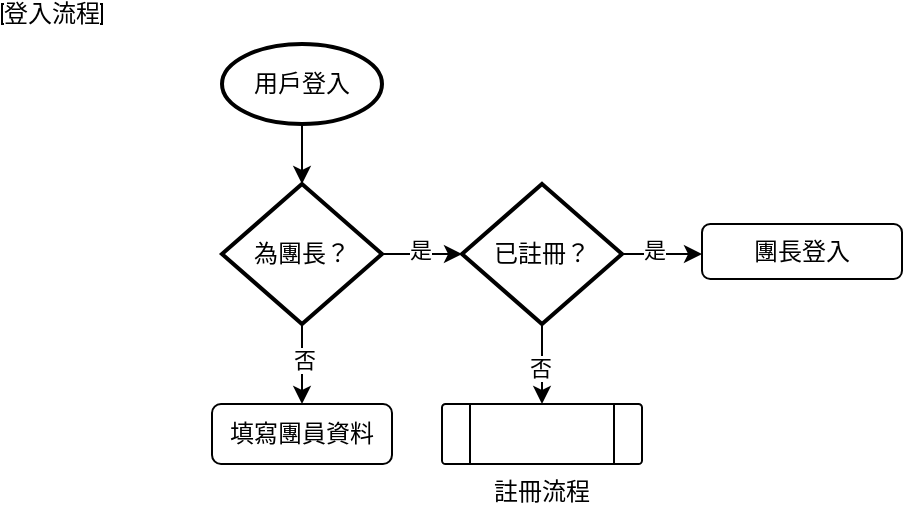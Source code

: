 <mxfile version="26.2.12">
  <diagram id="C5RBs43oDa-KdzZeNtuy" name="Page-1">
    <mxGraphModel dx="560" dy="310" grid="1" gridSize="10" guides="1" tooltips="1" connect="1" arrows="1" fold="1" page="1" pageScale="1" pageWidth="827" pageHeight="1169" math="0" shadow="0">
      <root>
        <mxCell id="WIyWlLk6GJQsqaUBKTNV-0" />
        <mxCell id="WIyWlLk6GJQsqaUBKTNV-1" parent="WIyWlLk6GJQsqaUBKTNV-0" />
        <mxCell id="SC0DRT37iBWWlIyOKA5N-0" value="登入流程" style="rounded=0;whiteSpace=wrap;html=1;labelBackgroundColor=light-dark(#FFFFFF,#FF8000);" vertex="1" parent="WIyWlLk6GJQsqaUBKTNV-1">
          <mxGeometry x="50" y="60" width="50" height="10" as="geometry" />
        </mxCell>
        <mxCell id="SC0DRT37iBWWlIyOKA5N-9" value="" style="edgeStyle=orthogonalEdgeStyle;rounded=0;orthogonalLoop=1;jettySize=auto;html=1;" edge="1" parent="WIyWlLk6GJQsqaUBKTNV-1" source="SC0DRT37iBWWlIyOKA5N-5" target="SC0DRT37iBWWlIyOKA5N-8">
          <mxGeometry relative="1" as="geometry" />
        </mxCell>
        <mxCell id="SC0DRT37iBWWlIyOKA5N-5" value="用戶登入" style="strokeWidth=2;html=1;shape=mxgraph.flowchart.start_1;whiteSpace=wrap;" vertex="1" parent="WIyWlLk6GJQsqaUBKTNV-1">
          <mxGeometry x="160" y="80" width="80" height="40" as="geometry" />
        </mxCell>
        <mxCell id="SC0DRT37iBWWlIyOKA5N-10" style="edgeStyle=orthogonalEdgeStyle;rounded=0;orthogonalLoop=1;jettySize=auto;html=1;" edge="1" parent="WIyWlLk6GJQsqaUBKTNV-1" source="SC0DRT37iBWWlIyOKA5N-8">
          <mxGeometry relative="1" as="geometry">
            <mxPoint x="280.0" y="185.0" as="targetPoint" />
          </mxGeometry>
        </mxCell>
        <mxCell id="SC0DRT37iBWWlIyOKA5N-11" value="是" style="edgeLabel;html=1;align=center;verticalAlign=middle;resizable=0;points=[];" vertex="1" connectable="0" parent="SC0DRT37iBWWlIyOKA5N-10">
          <mxGeometry x="-0.051" y="2" relative="1" as="geometry">
            <mxPoint as="offset" />
          </mxGeometry>
        </mxCell>
        <mxCell id="SC0DRT37iBWWlIyOKA5N-12" style="edgeStyle=orthogonalEdgeStyle;rounded=0;orthogonalLoop=1;jettySize=auto;html=1;" edge="1" parent="WIyWlLk6GJQsqaUBKTNV-1" source="SC0DRT37iBWWlIyOKA5N-8">
          <mxGeometry relative="1" as="geometry">
            <mxPoint x="200" y="260" as="targetPoint" />
          </mxGeometry>
        </mxCell>
        <mxCell id="SC0DRT37iBWWlIyOKA5N-13" value="否" style="edgeLabel;html=1;align=center;verticalAlign=middle;resizable=0;points=[];" vertex="1" connectable="0" parent="SC0DRT37iBWWlIyOKA5N-12">
          <mxGeometry x="-0.109" y="1" relative="1" as="geometry">
            <mxPoint as="offset" />
          </mxGeometry>
        </mxCell>
        <mxCell id="SC0DRT37iBWWlIyOKA5N-8" value="為團長？" style="strokeWidth=2;html=1;shape=mxgraph.flowchart.decision;whiteSpace=wrap;" vertex="1" parent="WIyWlLk6GJQsqaUBKTNV-1">
          <mxGeometry x="160" y="150" width="80" height="70" as="geometry" />
        </mxCell>
        <mxCell id="SC0DRT37iBWWlIyOKA5N-14" value="填寫團員資料" style="rounded=1;whiteSpace=wrap;html=1;" vertex="1" parent="WIyWlLk6GJQsqaUBKTNV-1">
          <mxGeometry x="155" y="260" width="90" height="30" as="geometry" />
        </mxCell>
        <mxCell id="SC0DRT37iBWWlIyOKA5N-17" style="edgeStyle=orthogonalEdgeStyle;rounded=0;orthogonalLoop=1;jettySize=auto;html=1;" edge="1" parent="WIyWlLk6GJQsqaUBKTNV-1" source="SC0DRT37iBWWlIyOKA5N-16">
          <mxGeometry relative="1" as="geometry">
            <mxPoint x="320.0" y="260" as="targetPoint" />
          </mxGeometry>
        </mxCell>
        <mxCell id="SC0DRT37iBWWlIyOKA5N-21" value="否" style="edgeLabel;html=1;align=center;verticalAlign=middle;resizable=0;points=[];" vertex="1" connectable="0" parent="SC0DRT37iBWWlIyOKA5N-17">
          <mxGeometry x="0.082" y="-2" relative="1" as="geometry">
            <mxPoint as="offset" />
          </mxGeometry>
        </mxCell>
        <mxCell id="SC0DRT37iBWWlIyOKA5N-19" style="edgeStyle=orthogonalEdgeStyle;rounded=0;orthogonalLoop=1;jettySize=auto;html=1;" edge="1" parent="WIyWlLk6GJQsqaUBKTNV-1" source="SC0DRT37iBWWlIyOKA5N-16">
          <mxGeometry relative="1" as="geometry">
            <mxPoint x="400.0" y="185.0" as="targetPoint" />
          </mxGeometry>
        </mxCell>
        <mxCell id="SC0DRT37iBWWlIyOKA5N-20" value="是" style="edgeLabel;html=1;align=center;verticalAlign=middle;resizable=0;points=[];" vertex="1" connectable="0" parent="SC0DRT37iBWWlIyOKA5N-19">
          <mxGeometry x="-0.225" y="2" relative="1" as="geometry">
            <mxPoint as="offset" />
          </mxGeometry>
        </mxCell>
        <mxCell id="SC0DRT37iBWWlIyOKA5N-16" value="已註冊？" style="strokeWidth=2;html=1;shape=mxgraph.flowchart.decision;whiteSpace=wrap;" vertex="1" parent="WIyWlLk6GJQsqaUBKTNV-1">
          <mxGeometry x="280" y="150" width="80" height="70" as="geometry" />
        </mxCell>
        <mxCell id="SC0DRT37iBWWlIyOKA5N-23" value="註冊流程" style="verticalLabelPosition=bottom;verticalAlign=top;html=1;shape=process;whiteSpace=wrap;rounded=1;size=0.14;arcSize=6;" vertex="1" parent="WIyWlLk6GJQsqaUBKTNV-1">
          <mxGeometry x="270" y="260" width="100" height="30" as="geometry" />
        </mxCell>
        <mxCell id="SC0DRT37iBWWlIyOKA5N-24" value="團長登入" style="rounded=1;whiteSpace=wrap;html=1;" vertex="1" parent="WIyWlLk6GJQsqaUBKTNV-1">
          <mxGeometry x="400" y="170" width="100" height="27.5" as="geometry" />
        </mxCell>
      </root>
    </mxGraphModel>
  </diagram>
</mxfile>
